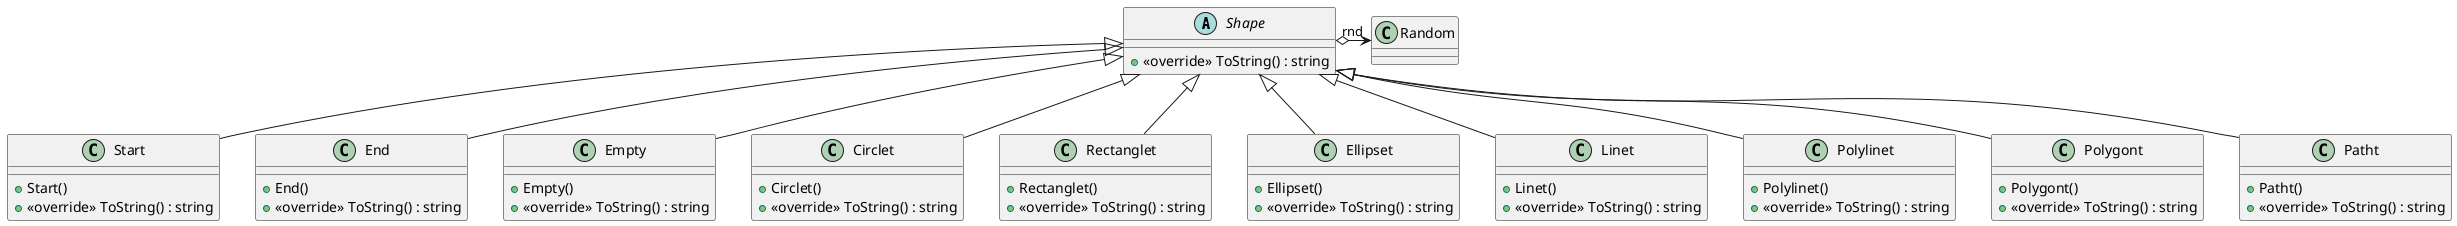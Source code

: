 @startuml
abstract class Shape {
    + <<override>> ToString() : string
}
class Start {
    + Start()
    + <<override>> ToString() : string
}
class End {
    + End()
    + <<override>> ToString() : string
}
class Empty {
    + Empty()
    + <<override>> ToString() : string
}
class Circlet {
    + Circlet()
    + <<override>> ToString() : string
}
class Rectanglet {
    + Rectanglet()
    + <<override>> ToString() : string
}
class Ellipset {
    + Ellipset()
    + <<override>> ToString() : string
}
class Linet {
    + Linet()
    + <<override>> ToString() : string
}
class Polylinet {
    + Polylinet()
    + <<override>> ToString() : string
}
class Polygont {
    + Polygont()
    + <<override>> ToString() : string
}
class Patht {
    + Patht()
    + <<override>> ToString() : string
}
Shape o-> "rnd" Random
Shape <|-- Start
Shape <|-- End
Shape <|-- Empty
Shape <|-- Circlet
Shape <|-- Rectanglet
Shape <|-- Ellipset
Shape <|-- Linet
Shape <|-- Polylinet
Shape <|-- Polygont
Shape <|-- Patht
@enduml
